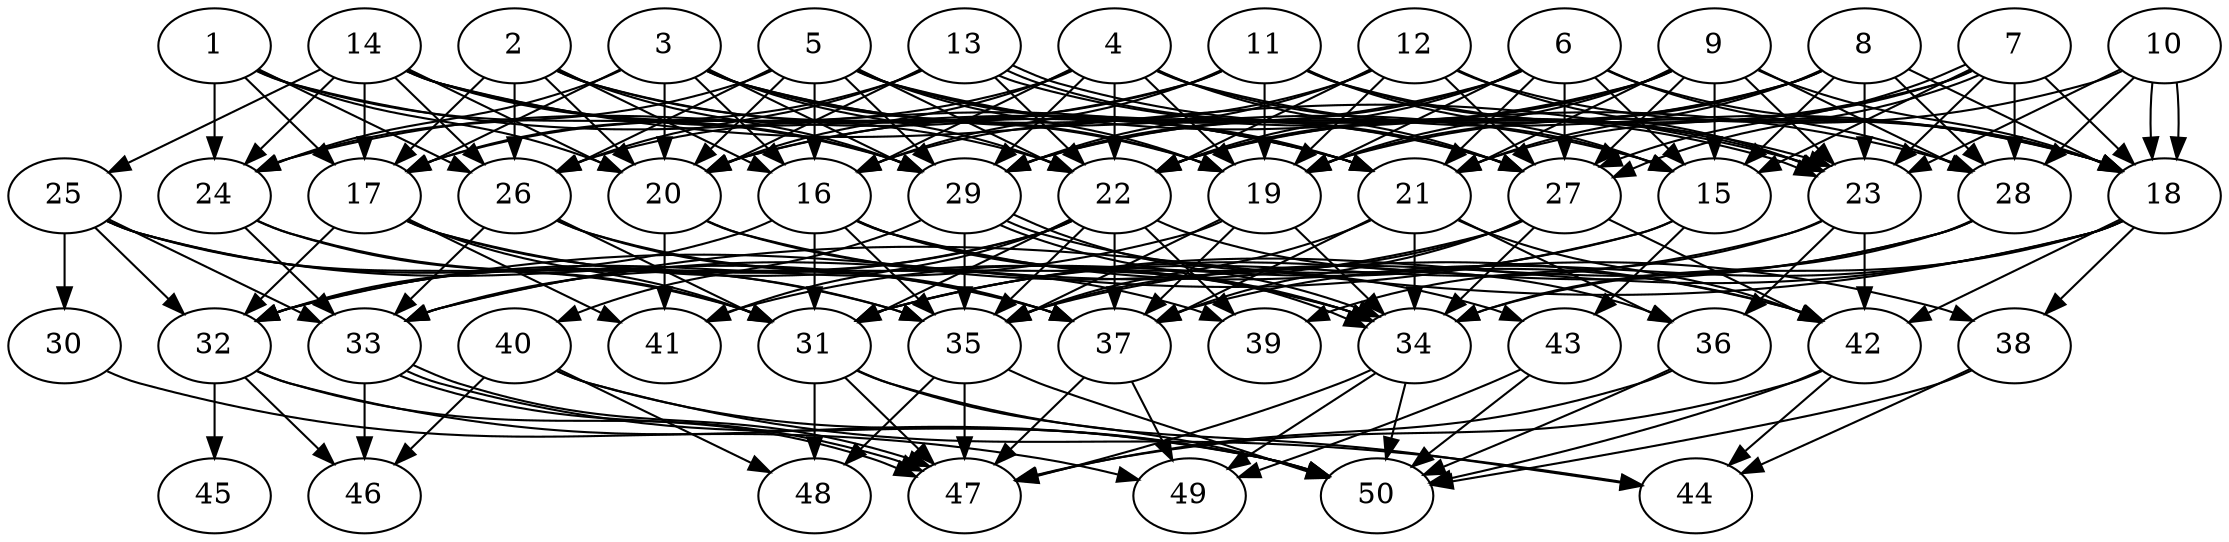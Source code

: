 // DAG automatically generated by daggen at Thu Oct  3 14:07:56 2019
// ./daggen --dot -n 50 --ccr 0.4 --fat 0.7 --regular 0.9 --density 0.7 --mindata 5242880 --maxdata 52428800 
digraph G {
  1 [size="51450880", alpha="0.04", expect_size="20580352"] 
  1 -> 17 [size ="20580352"]
  1 -> 20 [size ="20580352"]
  1 -> 21 [size ="20580352"]
  1 -> 24 [size ="20580352"]
  1 -> 26 [size ="20580352"]
  1 -> 29 [size ="20580352"]
  2 [size="59092480", alpha="0.18", expect_size="23636992"] 
  2 -> 16 [size ="23636992"]
  2 -> 17 [size ="23636992"]
  2 -> 19 [size ="23636992"]
  2 -> 20 [size ="23636992"]
  2 -> 21 [size ="23636992"]
  2 -> 26 [size ="23636992"]
  2 -> 29 [size ="23636992"]
  3 [size="24972800", alpha="0.08", expect_size="9989120"] 
  3 -> 15 [size ="9989120"]
  3 -> 16 [size ="9989120"]
  3 -> 17 [size ="9989120"]
  3 -> 19 [size ="9989120"]
  3 -> 20 [size ="9989120"]
  3 -> 22 [size ="9989120"]
  3 -> 24 [size ="9989120"]
  3 -> 27 [size ="9989120"]
  3 -> 29 [size ="9989120"]
  4 [size="65728000", alpha="0.08", expect_size="26291200"] 
  4 -> 15 [size ="26291200"]
  4 -> 16 [size ="26291200"]
  4 -> 17 [size ="26291200"]
  4 -> 18 [size ="26291200"]
  4 -> 19 [size ="26291200"]
  4 -> 20 [size ="26291200"]
  4 -> 22 [size ="26291200"]
  4 -> 27 [size ="26291200"]
  4 -> 29 [size ="26291200"]
  5 [size="17569280", alpha="0.20", expect_size="7027712"] 
  5 -> 16 [size ="7027712"]
  5 -> 19 [size ="7027712"]
  5 -> 20 [size ="7027712"]
  5 -> 21 [size ="7027712"]
  5 -> 22 [size ="7027712"]
  5 -> 24 [size ="7027712"]
  5 -> 26 [size ="7027712"]
  5 -> 27 [size ="7027712"]
  5 -> 28 [size ="7027712"]
  5 -> 29 [size ="7027712"]
  6 [size="103104000", alpha="0.08", expect_size="41241600"] 
  6 -> 15 [size ="41241600"]
  6 -> 18 [size ="41241600"]
  6 -> 19 [size ="41241600"]
  6 -> 20 [size ="41241600"]
  6 -> 21 [size ="41241600"]
  6 -> 22 [size ="41241600"]
  6 -> 27 [size ="41241600"]
  6 -> 28 [size ="41241600"]
  6 -> 29 [size ="41241600"]
  7 [size="46008320", alpha="0.14", expect_size="18403328"] 
  7 -> 15 [size ="18403328"]
  7 -> 18 [size ="18403328"]
  7 -> 21 [size ="18403328"]
  7 -> 22 [size ="18403328"]
  7 -> 23 [size ="18403328"]
  7 -> 27 [size ="18403328"]
  7 -> 27 [size ="18403328"]
  7 -> 28 [size ="18403328"]
  8 [size="51970560", alpha="0.00", expect_size="20788224"] 
  8 -> 15 [size ="20788224"]
  8 -> 18 [size ="20788224"]
  8 -> 19 [size ="20788224"]
  8 -> 21 [size ="20788224"]
  8 -> 22 [size ="20788224"]
  8 -> 23 [size ="20788224"]
  8 -> 28 [size ="20788224"]
  8 -> 29 [size ="20788224"]
  9 [size="117342720", alpha="0.05", expect_size="46937088"] 
  9 -> 15 [size ="46937088"]
  9 -> 18 [size ="46937088"]
  9 -> 19 [size ="46937088"]
  9 -> 20 [size ="46937088"]
  9 -> 21 [size ="46937088"]
  9 -> 22 [size ="46937088"]
  9 -> 23 [size ="46937088"]
  9 -> 27 [size ="46937088"]
  9 -> 28 [size ="46937088"]
  9 -> 29 [size ="46937088"]
  10 [size="38640640", alpha="0.10", expect_size="15456256"] 
  10 -> 18 [size ="15456256"]
  10 -> 18 [size ="15456256"]
  10 -> 19 [size ="15456256"]
  10 -> 23 [size ="15456256"]
  10 -> 28 [size ="15456256"]
  11 [size="39777280", alpha="0.18", expect_size="15910912"] 
  11 -> 15 [size ="15910912"]
  11 -> 16 [size ="15910912"]
  11 -> 18 [size ="15910912"]
  11 -> 19 [size ="15910912"]
  11 -> 23 [size ="15910912"]
  11 -> 24 [size ="15910912"]
  11 -> 26 [size ="15910912"]
  12 [size="62105600", alpha="0.03", expect_size="24842240"] 
  12 -> 16 [size ="24842240"]
  12 -> 18 [size ="24842240"]
  12 -> 19 [size ="24842240"]
  12 -> 22 [size ="24842240"]
  12 -> 23 [size ="24842240"]
  12 -> 27 [size ="24842240"]
  12 -> 29 [size ="24842240"]
  13 [size="51151360", alpha="0.10", expect_size="20460544"] 
  13 -> 17 [size ="20460544"]
  13 -> 20 [size ="20460544"]
  13 -> 22 [size ="20460544"]
  13 -> 23 [size ="20460544"]
  13 -> 23 [size ="20460544"]
  13 -> 26 [size ="20460544"]
  13 -> 27 [size ="20460544"]
  14 [size="96256000", alpha="0.01", expect_size="38502400"] 
  14 -> 17 [size ="38502400"]
  14 -> 20 [size ="38502400"]
  14 -> 21 [size ="38502400"]
  14 -> 22 [size ="38502400"]
  14 -> 23 [size ="38502400"]
  14 -> 24 [size ="38502400"]
  14 -> 25 [size ="38502400"]
  14 -> 26 [size ="38502400"]
  14 -> 29 [size ="38502400"]
  15 [size="26370560", alpha="0.18", expect_size="10548224"] 
  15 -> 32 [size ="10548224"]
  15 -> 41 [size ="10548224"]
  15 -> 43 [size ="10548224"]
  16 [size="24350720", alpha="0.11", expect_size="9740288"] 
  16 -> 31 [size ="9740288"]
  16 -> 32 [size ="9740288"]
  16 -> 34 [size ="9740288"]
  16 -> 35 [size ="9740288"]
  16 -> 38 [size ="9740288"]
  16 -> 43 [size ="9740288"]
  17 [size="69698560", alpha="0.16", expect_size="27879424"] 
  17 -> 31 [size ="27879424"]
  17 -> 32 [size ="27879424"]
  17 -> 34 [size ="27879424"]
  17 -> 37 [size ="27879424"]
  17 -> 41 [size ="27879424"]
  18 [size="32394240", alpha="0.17", expect_size="12957696"] 
  18 -> 31 [size ="12957696"]
  18 -> 33 [size ="12957696"]
  18 -> 34 [size ="12957696"]
  18 -> 37 [size ="12957696"]
  18 -> 38 [size ="12957696"]
  18 -> 42 [size ="12957696"]
  19 [size="34920960", alpha="0.14", expect_size="13968384"] 
  19 -> 32 [size ="13968384"]
  19 -> 34 [size ="13968384"]
  19 -> 35 [size ="13968384"]
  19 -> 37 [size ="13968384"]
  20 [size="66859520", alpha="0.06", expect_size="26743808"] 
  20 -> 34 [size ="26743808"]
  20 -> 41 [size ="26743808"]
  20 -> 42 [size ="26743808"]
  21 [size="123077120", alpha="0.06", expect_size="49230848"] 
  21 -> 34 [size ="49230848"]
  21 -> 35 [size ="49230848"]
  21 -> 36 [size ="49230848"]
  21 -> 37 [size ="49230848"]
  21 -> 42 [size ="49230848"]
  22 [size="109790720", alpha="0.13", expect_size="43916288"] 
  22 -> 31 [size ="43916288"]
  22 -> 32 [size ="43916288"]
  22 -> 33 [size ="43916288"]
  22 -> 35 [size ="43916288"]
  22 -> 36 [size ="43916288"]
  22 -> 37 [size ="43916288"]
  22 -> 39 [size ="43916288"]
  22 -> 41 [size ="43916288"]
  23 [size="126615040", alpha="0.02", expect_size="50646016"] 
  23 -> 31 [size ="50646016"]
  23 -> 36 [size ="50646016"]
  23 -> 39 [size ="50646016"]
  23 -> 42 [size ="50646016"]
  24 [size="66222080", alpha="0.20", expect_size="26488832"] 
  24 -> 31 [size ="26488832"]
  24 -> 33 [size ="26488832"]
  24 -> 35 [size ="26488832"]
  25 [size="73172480", alpha="0.18", expect_size="29268992"] 
  25 -> 30 [size ="29268992"]
  25 -> 31 [size ="29268992"]
  25 -> 32 [size ="29268992"]
  25 -> 33 [size ="29268992"]
  25 -> 35 [size ="29268992"]
  25 -> 37 [size ="29268992"]
  26 [size="61450240", alpha="0.12", expect_size="24580096"] 
  26 -> 31 [size ="24580096"]
  26 -> 33 [size ="24580096"]
  26 -> 37 [size ="24580096"]
  26 -> 39 [size ="24580096"]
  27 [size="127395840", alpha="0.12", expect_size="50958336"] 
  27 -> 33 [size ="50958336"]
  27 -> 34 [size ="50958336"]
  27 -> 35 [size ="50958336"]
  27 -> 37 [size ="50958336"]
  27 -> 42 [size ="50958336"]
  28 [size="106168320", alpha="0.18", expect_size="42467328"] 
  28 -> 31 [size ="42467328"]
  28 -> 34 [size ="42467328"]
  28 -> 35 [size ="42467328"]
  29 [size="91066880", alpha="0.02", expect_size="36426752"] 
  29 -> 34 [size ="36426752"]
  29 -> 34 [size ="36426752"]
  29 -> 35 [size ="36426752"]
  29 -> 40 [size ="36426752"]
  29 -> 42 [size ="36426752"]
  30 [size="53004800", alpha="0.10", expect_size="21201920"] 
  30 -> 49 [size ="21201920"]
  31 [size="90007040", alpha="0.03", expect_size="36002816"] 
  31 -> 44 [size ="36002816"]
  31 -> 47 [size ="36002816"]
  31 -> 48 [size ="36002816"]
  31 -> 50 [size ="36002816"]
  32 [size="122460160", alpha="0.04", expect_size="48984064"] 
  32 -> 45 [size ="48984064"]
  32 -> 46 [size ="48984064"]
  32 -> 47 [size ="48984064"]
  32 -> 50 [size ="48984064"]
  33 [size="78384640", alpha="0.11", expect_size="31353856"] 
  33 -> 46 [size ="31353856"]
  33 -> 47 [size ="31353856"]
  33 -> 47 [size ="31353856"]
  33 -> 50 [size ="31353856"]
  34 [size="87610880", alpha="0.12", expect_size="35044352"] 
  34 -> 47 [size ="35044352"]
  34 -> 49 [size ="35044352"]
  34 -> 50 [size ="35044352"]
  35 [size="84797440", alpha="0.16", expect_size="33918976"] 
  35 -> 47 [size ="33918976"]
  35 -> 48 [size ="33918976"]
  35 -> 50 [size ="33918976"]
  36 [size="74403840", alpha="0.02", expect_size="29761536"] 
  36 -> 47 [size ="29761536"]
  36 -> 50 [size ="29761536"]
  37 [size="28469760", alpha="0.17", expect_size="11387904"] 
  37 -> 47 [size ="11387904"]
  37 -> 49 [size ="11387904"]
  38 [size="97858560", alpha="0.16", expect_size="39143424"] 
  38 -> 44 [size ="39143424"]
  38 -> 50 [size ="39143424"]
  39 [size="85504000", alpha="0.18", expect_size="34201600"] 
  40 [size="95646720", alpha="0.09", expect_size="38258688"] 
  40 -> 44 [size ="38258688"]
  40 -> 46 [size ="38258688"]
  40 -> 48 [size ="38258688"]
  40 -> 50 [size ="38258688"]
  41 [size="35855360", alpha="0.19", expect_size="14342144"] 
  42 [size="50764800", alpha="0.06", expect_size="20305920"] 
  42 -> 44 [size ="20305920"]
  42 -> 47 [size ="20305920"]
  42 -> 50 [size ="20305920"]
  43 [size="71413760", alpha="0.11", expect_size="28565504"] 
  43 -> 49 [size ="28565504"]
  43 -> 50 [size ="28565504"]
  44 [size="17879040", alpha="0.06", expect_size="7151616"] 
  45 [size="91274240", alpha="0.11", expect_size="36509696"] 
  46 [size="68938240", alpha="0.04", expect_size="27575296"] 
  47 [size="80079360", alpha="0.16", expect_size="32031744"] 
  48 [size="63321600", alpha="0.04", expect_size="25328640"] 
  49 [size="37954560", alpha="0.06", expect_size="15181824"] 
  50 [size="25794560", alpha="0.14", expect_size="10317824"] 
}
